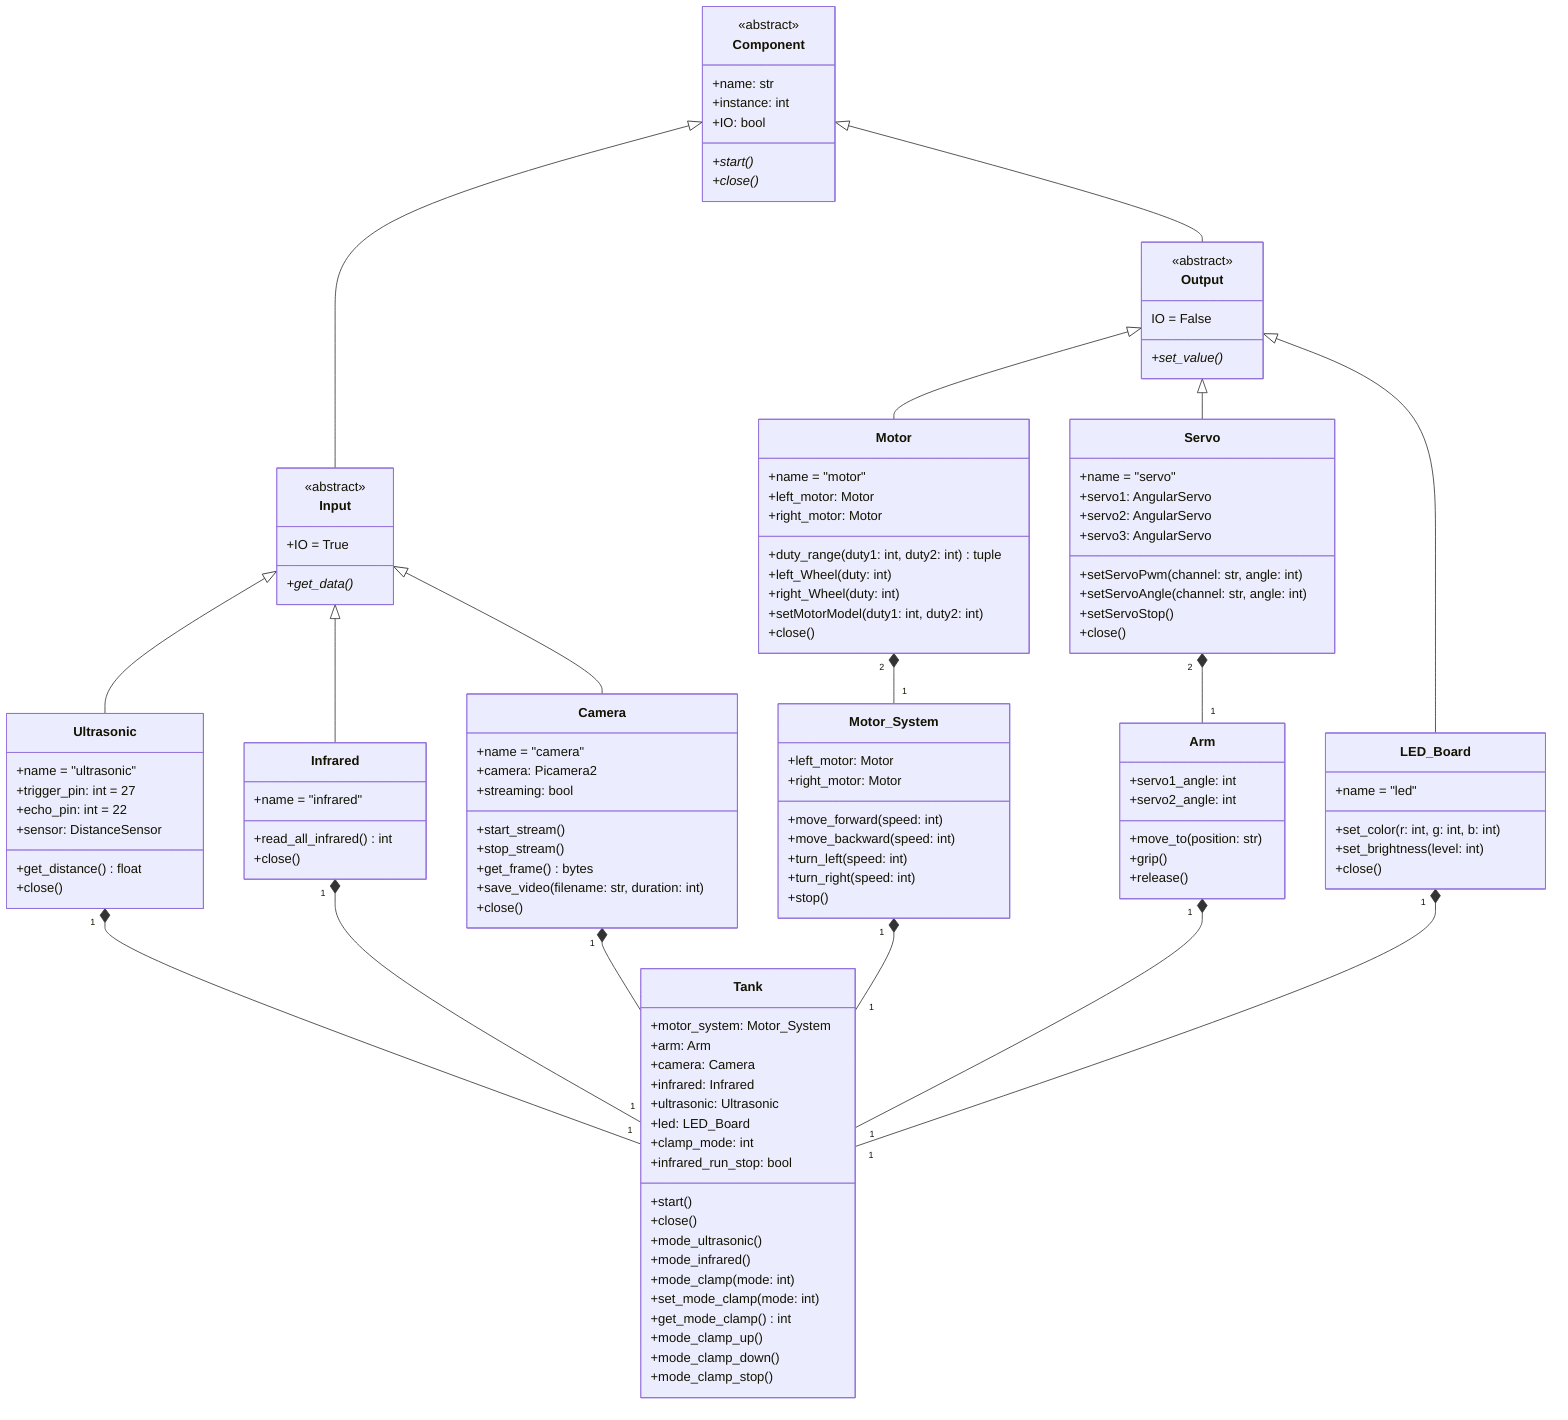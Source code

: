 classDiagram
    class Component{
        <<abstract>>
        +name: str
        +instance: int
        +IO: bool
        +start()*
        +close()*
    }
    
    class Input{
        <<abstract>>
        +IO = True
        +get_data()*
    }
    
    class Output{
        <<abstract>>
        IO = False
        +set_value()*
    }
    
    class Ultrasonic{
        +name = "ultrasonic"
        +trigger_pin: int = 27
        +echo_pin: int = 22
        +sensor: DistanceSensor
        +get_distance() float
        +close()
    }
    
    class Infrared{
        +name = "infrared"
        +read_all_infrared() int
        +close()
    }
    
    class Camera{
        +name = "camera"
        +camera: Picamera2
        +streaming: bool
        +start_stream()
        +stop_stream()
        +get_frame() bytes
        +save_video(filename: str, duration: int)
        +close()
    }
    
    class Motor{
        +name = "motor"
        +left_motor: Motor
        +right_motor: Motor
        +duty_range(duty1: int, duty2: int) tuple
        +left_Wheel(duty: int)
        +right_Wheel(duty: int)
        +setMotorModel(duty1: int, duty2: int)
        +close()
    }
    
    class Servo{
        +name = "servo"
        +servo1: AngularServo
        +servo2: AngularServo
        +servo3: AngularServo
        +setServoPwm(channel: str, angle: int)
        +setServoAngle(channel: str, angle: int)
        +setServoStop()
        +close()
    }
    
    class LED_Board{
        +name = "led"
        +set_color(r: int, g: int, b: int)
        +set_brightness(level: int)
        +close()
    }
    
    class Arm{
        +servo1_angle: int
        +servo2_angle: int
        +move_to(position: str)
        +grip()
        +release()
    }
    
    class Motor_System{
        +left_motor: Motor
        +right_motor: Motor
        +move_forward(speed: int)
        +move_backward(speed: int)
        +turn_left(speed: int)
        +turn_right(speed: int)
        +stop()
    }
    
    class Tank{
        +motor_system: Motor_System
        +arm: Arm
        +camera: Camera
        +infrared: Infrared
        +ultrasonic: Ultrasonic
        +led: LED_Board
        +clamp_mode: int
        +infrared_run_stop: bool
        +start()
        +close()
        +mode_ultrasonic()
        +mode_infrared()
        +mode_clamp(mode: int)
        +set_mode_clamp(mode: int)
        +get_mode_clamp() int
        +mode_clamp_up()
        +mode_clamp_down()
        +mode_clamp_stop()
    }

    Component <|-- Input 
    Component <|-- Output 
    Input <|-- Ultrasonic
    Input <|-- Infrared
    Input <|-- Camera
    Output <|-- Motor
    Output <|-- Servo
    Output <|-- LED_Board

    Servo "2"*--"1" Arm
    Motor "2"*--"1" Motor_System

    Motor_System "1"*--"1" Tank
    Arm "1"*--"1" Tank
    Camera "1"*--"1" Tank
    Infrared "1"*--"1" Tank
    Ultrasonic "1"*--"1" Tank
    LED_Board "1"*--"1" Tank